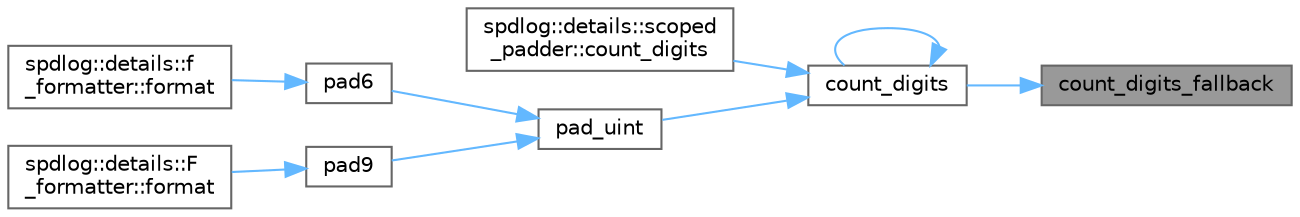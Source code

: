 digraph "count_digits_fallback"
{
 // LATEX_PDF_SIZE
  bgcolor="transparent";
  edge [fontname=Helvetica,fontsize=10,labelfontname=Helvetica,labelfontsize=10];
  node [fontname=Helvetica,fontsize=10,shape=box,height=0.2,width=0.4];
  rankdir="RL";
  Node1 [id="Node000001",label="count_digits_fallback",height=0.2,width=0.4,color="gray40", fillcolor="grey60", style="filled", fontcolor="black",tooltip=" "];
  Node1 -> Node2 [id="edge1_Node000001_Node000002",dir="back",color="steelblue1",style="solid",tooltip=" "];
  Node2 [id="Node000002",label="count_digits",height=0.2,width=0.4,color="grey40", fillcolor="white", style="filled",URL="$namespacespdlog_1_1details_1_1fmt__helper.html#a2a772f618c688201c1e6671060e48786",tooltip=" "];
  Node2 -> Node2 [id="edge2_Node000002_Node000002",dir="back",color="steelblue1",style="solid",tooltip=" "];
  Node2 -> Node3 [id="edge3_Node000002_Node000003",dir="back",color="steelblue1",style="solid",tooltip=" "];
  Node3 [id="Node000003",label="spdlog::details::scoped\l_padder::count_digits",height=0.2,width=0.4,color="grey40", fillcolor="white", style="filled",URL="$classspdlog_1_1details_1_1scoped__padder.html#a1f61dd0a25515c5be78285353f1fef12",tooltip=" "];
  Node2 -> Node4 [id="edge4_Node000002_Node000004",dir="back",color="steelblue1",style="solid",tooltip=" "];
  Node4 [id="Node000004",label="pad_uint",height=0.2,width=0.4,color="grey40", fillcolor="white", style="filled",URL="$namespacespdlog_1_1details_1_1fmt__helper.html#a9d66984e6d5a0b3e6a18a0c880a4fd9b",tooltip=" "];
  Node4 -> Node5 [id="edge5_Node000004_Node000005",dir="back",color="steelblue1",style="solid",tooltip=" "];
  Node5 [id="Node000005",label="pad6",height=0.2,width=0.4,color="grey40", fillcolor="white", style="filled",URL="$namespacespdlog_1_1details_1_1fmt__helper.html#a1610d569c2bad4a6dd88e3cdc4bc8628",tooltip=" "];
  Node5 -> Node6 [id="edge6_Node000005_Node000006",dir="back",color="steelblue1",style="solid",tooltip=" "];
  Node6 [id="Node000006",label="spdlog::details::f\l_formatter::format",height=0.2,width=0.4,color="grey40", fillcolor="white", style="filled",URL="$classspdlog_1_1details_1_1f__formatter.html#af601ebc095d6f89b1546cf6360c6ea2d",tooltip=" "];
  Node4 -> Node7 [id="edge7_Node000004_Node000007",dir="back",color="steelblue1",style="solid",tooltip=" "];
  Node7 [id="Node000007",label="pad9",height=0.2,width=0.4,color="grey40", fillcolor="white", style="filled",URL="$namespacespdlog_1_1details_1_1fmt__helper.html#af0a65308eb65633d927c6b800efd648f",tooltip=" "];
  Node7 -> Node8 [id="edge8_Node000007_Node000008",dir="back",color="steelblue1",style="solid",tooltip=" "];
  Node8 [id="Node000008",label="spdlog::details::F\l_formatter::format",height=0.2,width=0.4,color="grey40", fillcolor="white", style="filled",URL="$classspdlog_1_1details_1_1_f__formatter.html#af601ebc095d6f89b1546cf6360c6ea2d",tooltip=" "];
}
